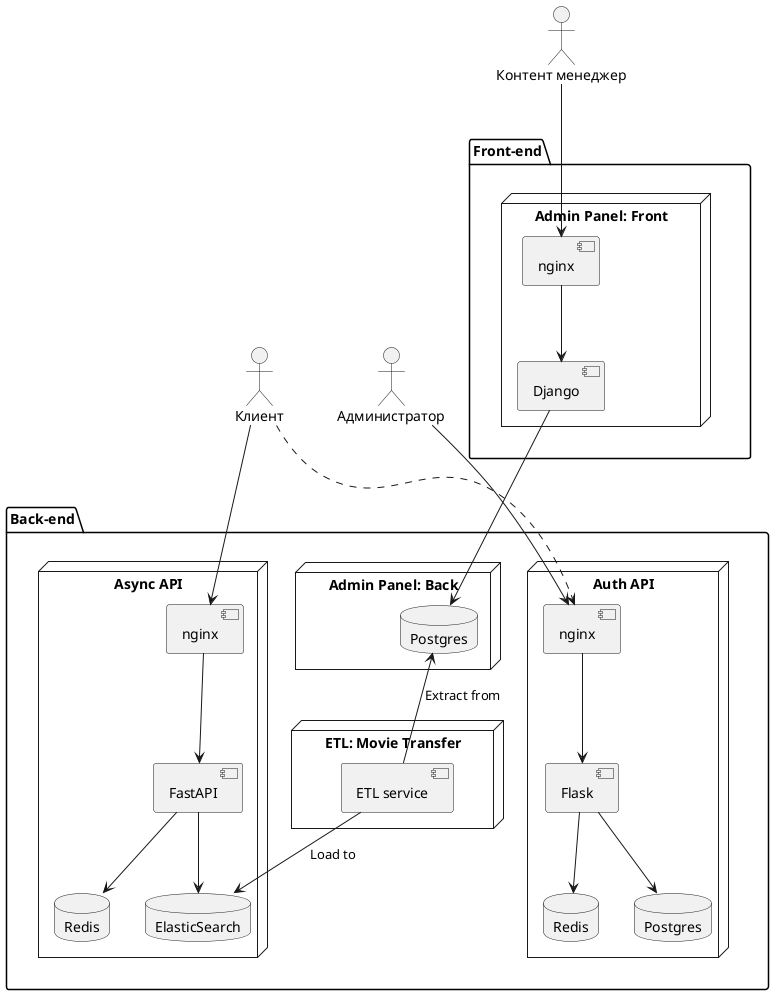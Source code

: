 @startuml
actor Клиент as client
actor "Контент менеджер" as content_manager
actor Администратор as admin

package "Front-end" as frontend {
    node "Admin Panel: Front" {
        component nginx as admin_nginx
        component Django as admin_engine

        admin_nginx --> admin_engine
    }

}
package "Back-end" as backend {
    node "Auth API" as auth_api {
        component nginx as auth_nginx
        component Flask as auth_engine
        database Postgres as auth_db
        database Redis as auth_cache

        auth_nginx --> auth_engine
        auth_engine --> auth_db
        auth_engine --> auth_cache
    }

    node "Async API" as async_api {
        component nginx as async_nginx
        component FastAPI as async_engine
        database ElasticSearch as async_db
        database Redis as async_cache

        async_nginx --> async_engine
        async_engine --> async_cache
        async_engine --> async_db
    }

    node "Admin Panel: Back" as admin_panel_back {
        database Postgres as admin_db

        admin_engine --> admin_db
    }

    node "ETL: Movie Transfer" {
        component "ETL service" as etl_movie_transfer
    }
}


frontend -[hidden]d-> backend

client ..> auth_nginx
client --> async_nginx
admin --> auth_nginx
content_manager --> admin_nginx

etl_movie_transfer -u-> admin_db : Extract from
etl_movie_transfer -d-> async_db : Load to

skinparam componentStyle uml2
@enduml